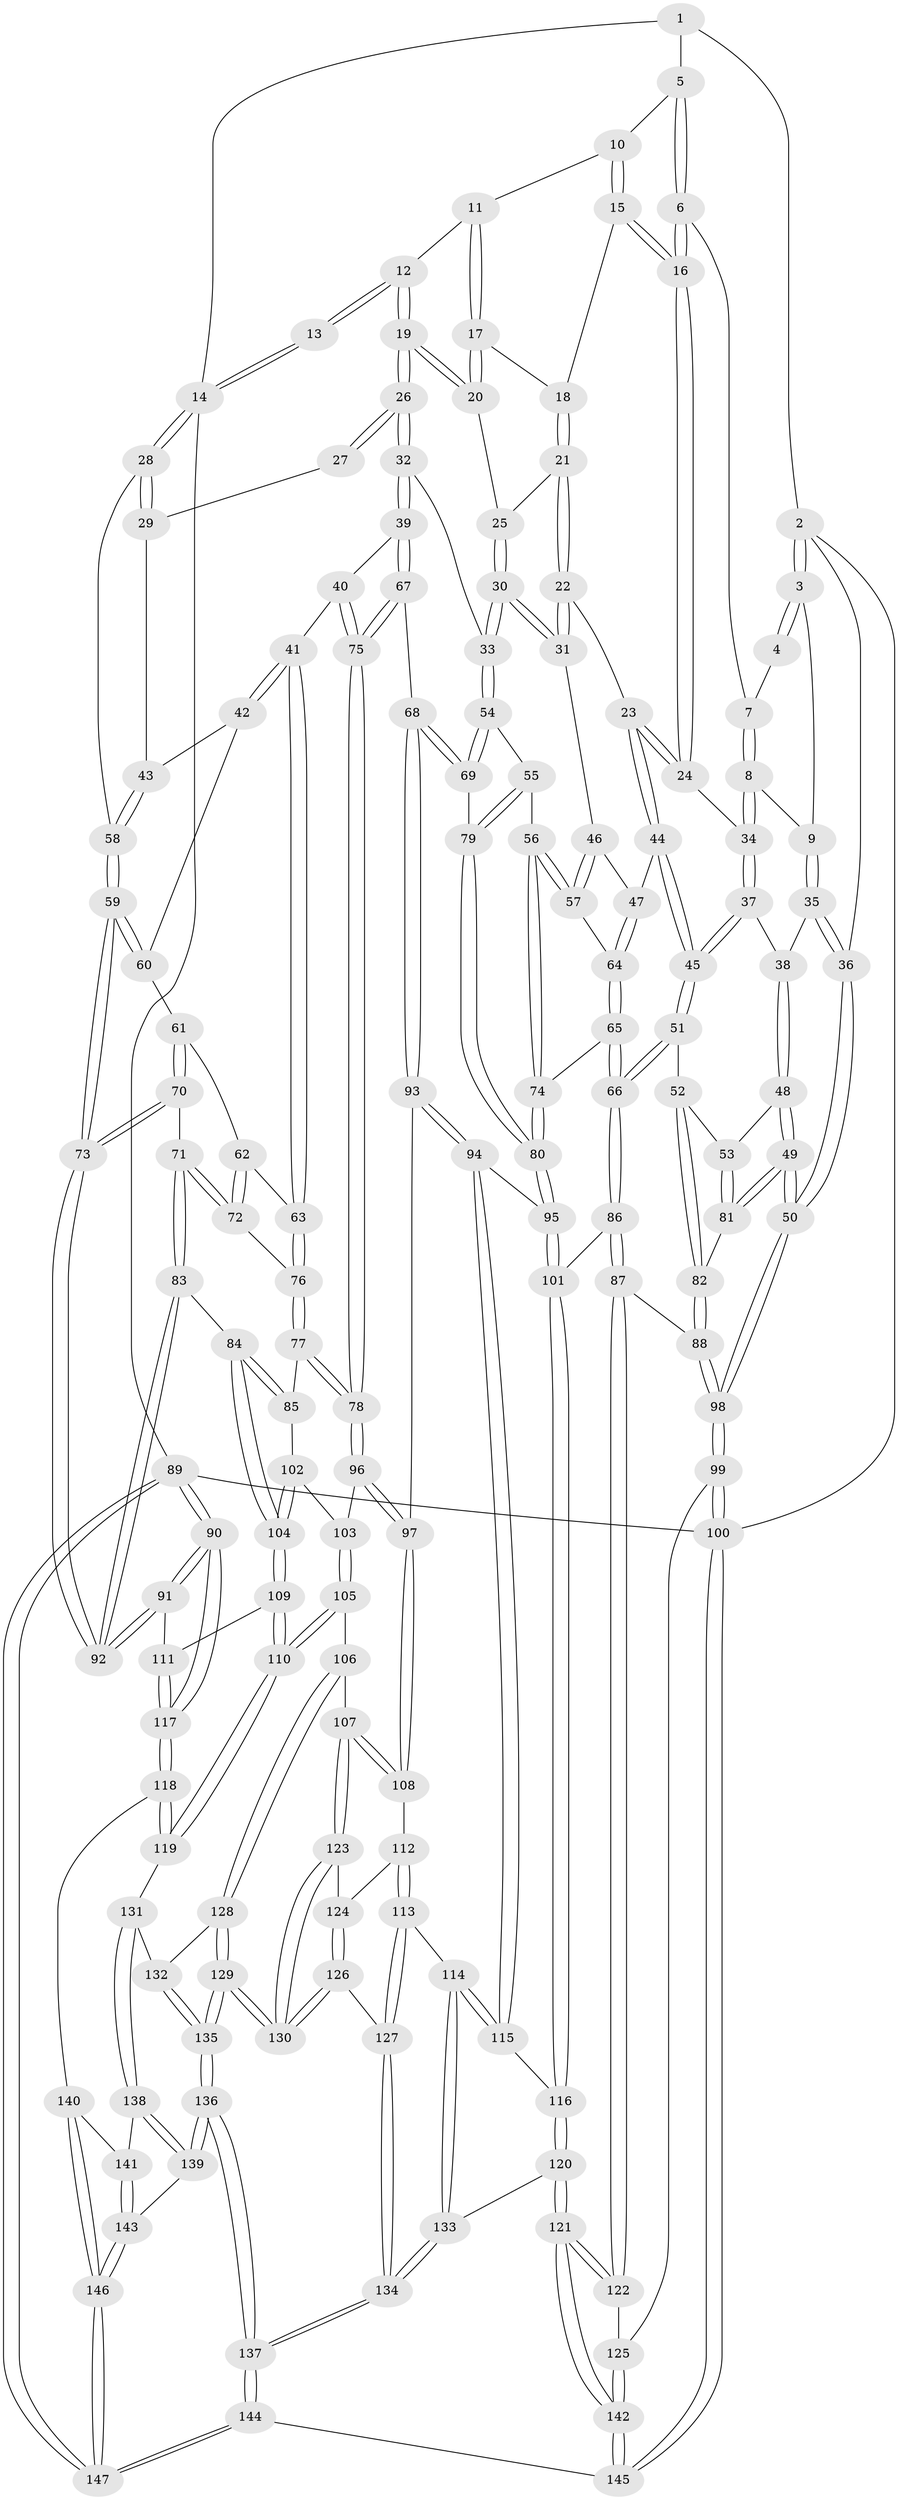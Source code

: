 // Generated by graph-tools (version 1.1) at 2025/27/03/09/25 03:27:06]
// undirected, 147 vertices, 364 edges
graph export_dot {
graph [start="1"]
  node [color=gray90,style=filled];
  1 [pos="+0.11282758847659491+0"];
  2 [pos="+0+0.16231059794882735"];
  3 [pos="+0.014980794135392599+0.1452827112347814"];
  4 [pos="+0.0863593576732347+0"];
  5 [pos="+0.2676562080108182+0"];
  6 [pos="+0.24597485856029389+0.12547620872143822"];
  7 [pos="+0.11491294029107806+0.026013464149506765"];
  8 [pos="+0.09002104185853099+0.1635693486748825"];
  9 [pos="+0.06944735316913361+0.16234870901188214"];
  10 [pos="+0.4326509792219712+0"];
  11 [pos="+0.49011692915249877+0"];
  12 [pos="+0.7089098482575195+0"];
  13 [pos="+1+0"];
  14 [pos="+1+0"];
  15 [pos="+0.39409315631531566+0.08507810846199299"];
  16 [pos="+0.2480330726514407+0.1746021961135558"];
  17 [pos="+0.5064839012724297+0.06271650983007811"];
  18 [pos="+0.4673460070462848+0.10968511553808"];
  19 [pos="+0.6542556974204784+0.13619985779968832"];
  20 [pos="+0.6021802122714356+0.11749224837589968"];
  21 [pos="+0.46890756738490763+0.1251267353245055"];
  22 [pos="+0.35388499898918413+0.24870561987798176"];
  23 [pos="+0.2647013065996742+0.2163971421031733"];
  24 [pos="+0.24262207938895922+0.19307473424158117"];
  25 [pos="+0.4902020166727004+0.14991358454107986"];
  26 [pos="+0.6715768009802693+0.1895844112798454"];
  27 [pos="+0.8588124173740007+0.04840164045301821"];
  28 [pos="+1+0"];
  29 [pos="+0.8343765653370675+0.23068591282766807"];
  30 [pos="+0.5545652192958942+0.30691472023336436"];
  31 [pos="+0.4299005321392566+0.30130192770164843"];
  32 [pos="+0.6774319886531713+0.27966359399047974"];
  33 [pos="+0.5548414344472125+0.30699868354168147"];
  34 [pos="+0.23080921107974722+0.1949384421707464"];
  35 [pos="+0.04607133613370883+0.30028338053792053"];
  36 [pos="+0+0.35809022831642306"];
  37 [pos="+0.1358438482214608+0.31052883854290586"];
  38 [pos="+0.09666794141964731+0.33674409734495725"];
  39 [pos="+0.7122324311367842+0.3015561485472589"];
  40 [pos="+0.7138515462415934+0.3023931731165528"];
  41 [pos="+0.7521084139393384+0.3100873767616199"];
  42 [pos="+0.7842289718942123+0.2977017696875955"];
  43 [pos="+0.7971802661216465+0.2870652609953452"];
  44 [pos="+0.25540523909876683+0.3338643553983679"];
  45 [pos="+0.18309215478709487+0.4236431393034728"];
  46 [pos="+0.408256714885122+0.35288632428723854"];
  47 [pos="+0.2970634612209882+0.41365741576077875"];
  48 [pos="+0.06080917412765771+0.4369368669453738"];
  49 [pos="+0+0.4696590864876988"];
  50 [pos="+0+0.46929722511875066"];
  51 [pos="+0.1654559732599057+0.46850822719710583"];
  52 [pos="+0.12507109306560354+0.45922500805654537"];
  53 [pos="+0.09277733878442707+0.4502674751373533"];
  54 [pos="+0.5377834340324342+0.38461684668188106"];
  55 [pos="+0.4187093196368895+0.4636520451516139"];
  56 [pos="+0.40681320356097+0.4608720796481353"];
  57 [pos="+0.3971085776263873+0.43131630370396046"];
  58 [pos="+1+0.21174845540008613"];
  59 [pos="+1+0.3255651627311819"];
  60 [pos="+0.9515592682081045+0.36720770929910956"];
  61 [pos="+0.9279713806476909+0.4425217910429731"];
  62 [pos="+0.9142053972868319+0.44231080372810405"];
  63 [pos="+0.7687863598380696+0.3439874756368816"];
  64 [pos="+0.2984132403069393+0.4349383282045072"];
  65 [pos="+0.26409796848656925+0.5227512577313953"];
  66 [pos="+0.22647262416318786+0.5368691003821496"];
  67 [pos="+0.5835935362390186+0.5177538576956009"];
  68 [pos="+0.5384702692844017+0.5083233574404599"];
  69 [pos="+0.5319798174218114+0.4977146080403877"];
  70 [pos="+0.9291461910358911+0.4437171621525941"];
  71 [pos="+0.947460392256524+0.5425436475549594"];
  72 [pos="+0.8726520385025306+0.48683160869708375"];
  73 [pos="+1+0.46309587396931834"];
  74 [pos="+0.3510856843542458+0.538967513168878"];
  75 [pos="+0.6662774895228062+0.5591528644458573"];
  76 [pos="+0.8085855728973549+0.48397318694820385"];
  77 [pos="+0.7962688076355475+0.5423048125839374"];
  78 [pos="+0.6761890292799171+0.5768957302438932"];
  79 [pos="+0.4711883636301074+0.49559022994333696"];
  80 [pos="+0.3982482990992456+0.589167670109329"];
  81 [pos="+0.08188010478751444+0.5870911091653769"];
  82 [pos="+0.08561520464233295+0.590720157800909"];
  83 [pos="+0.9699336694621824+0.5785279414730545"];
  84 [pos="+0.8801292585115087+0.6239420370401282"];
  85 [pos="+0.822380390885498+0.571465386715716"];
  86 [pos="+0.18448077070011004+0.6612390703555394"];
  87 [pos="+0.1609822171746427+0.673592859164915"];
  88 [pos="+0.15690334801366923+0.6710113969612082"];
  89 [pos="+1+1"];
  90 [pos="+1+0.988949287105272"];
  91 [pos="+1+0.7232680271760737"];
  92 [pos="+1+0.5819050944606895"];
  93 [pos="+0.48941920427263197+0.6451817350403194"];
  94 [pos="+0.46892836624122386+0.6573363925084246"];
  95 [pos="+0.407394433453592+0.6067827172802074"];
  96 [pos="+0.6713396740889256+0.6014529530306668"];
  97 [pos="+0.6245259112612817+0.6511138016090466"];
  98 [pos="+0+0.5880431623933438"];
  99 [pos="+0+0.9103482887246533"];
  100 [pos="+0+1"];
  101 [pos="+0.2514333534392587+0.6923952974385112"];
  102 [pos="+0.7410371158477576+0.6583577777768733"];
  103 [pos="+0.7337981679732553+0.6578696983286358"];
  104 [pos="+0.8599252248986559+0.6849727897185742"];
  105 [pos="+0.7299166677819874+0.7046561505379653"];
  106 [pos="+0.7048639589774349+0.7614068608078917"];
  107 [pos="+0.6813841798521307+0.7548474433360844"];
  108 [pos="+0.6350102439155201+0.7151399473706361"];
  109 [pos="+0.86021206010563+0.6890984473541634"];
  110 [pos="+0.8510838739140083+0.7341097605339658"];
  111 [pos="+0.9201728717717359+0.704899609601115"];
  112 [pos="+0.5788458483328321+0.7657246115783876"];
  113 [pos="+0.4960210246871836+0.7667802326064636"];
  114 [pos="+0.4952886997279862+0.7664084636298572"];
  115 [pos="+0.46217328275105407+0.6921976940009478"];
  116 [pos="+0.3220631440333854+0.7613966469553589"];
  117 [pos="+1+0.9260951555351462"];
  118 [pos="+0.9254777925601264+0.8552384278294658"];
  119 [pos="+0.8449263019189577+0.8058894249850311"];
  120 [pos="+0.3254943339056104+0.8558520535458067"];
  121 [pos="+0.2873113794165598+0.8992303669899144"];
  122 [pos="+0.10226464532869682+0.7840199503023385"];
  123 [pos="+0.6351411396770668+0.8094160780281043"];
  124 [pos="+0.5925859489539297+0.7881941564973047"];
  125 [pos="+0.07327402450879617+0.804091828732895"];
  126 [pos="+0.5844250225436575+0.8447823986417897"];
  127 [pos="+0.5459043876345705+0.8540863050761435"];
  128 [pos="+0.712249135926144+0.7688837236545147"];
  129 [pos="+0.6624604085810213+0.8913654627206122"];
  130 [pos="+0.6406769839238319+0.8645597911263372"];
  131 [pos="+0.835165830752874+0.8093868657318934"];
  132 [pos="+0.8182310066143559+0.8098013027231332"];
  133 [pos="+0.4231965719589792+0.8639198056526488"];
  134 [pos="+0.5129562590606798+0.9771029676900982"];
  135 [pos="+0.6706775684262896+0.9151609045671134"];
  136 [pos="+0.6618839826943738+0.9863032076237188"];
  137 [pos="+0.5739526948307044+1"];
  138 [pos="+0.7989967703437884+0.9054948605173698"];
  139 [pos="+0.7859410709600214+0.9336490672906179"];
  140 [pos="+0.8737924215065375+0.9209165246110845"];
  141 [pos="+0.8318287640210656+0.9302896251578854"];
  142 [pos="+0.24650975850970183+1"];
  143 [pos="+0.8116590658502756+0.9532809470524666"];
  144 [pos="+0.5737774364425702+1"];
  145 [pos="+0.24795194218925906+1"];
  146 [pos="+0.8375128006236864+0.9789394119842953"];
  147 [pos="+0.8804548910739661+1"];
  1 -- 2;
  1 -- 5;
  1 -- 14;
  2 -- 3;
  2 -- 3;
  2 -- 36;
  2 -- 100;
  3 -- 4;
  3 -- 4;
  3 -- 9;
  4 -- 7;
  5 -- 6;
  5 -- 6;
  5 -- 10;
  6 -- 7;
  6 -- 16;
  6 -- 16;
  7 -- 8;
  7 -- 8;
  8 -- 9;
  8 -- 34;
  8 -- 34;
  9 -- 35;
  9 -- 35;
  10 -- 11;
  10 -- 15;
  10 -- 15;
  11 -- 12;
  11 -- 17;
  11 -- 17;
  12 -- 13;
  12 -- 13;
  12 -- 19;
  12 -- 19;
  13 -- 14;
  13 -- 14;
  14 -- 28;
  14 -- 28;
  14 -- 89;
  15 -- 16;
  15 -- 16;
  15 -- 18;
  16 -- 24;
  16 -- 24;
  17 -- 18;
  17 -- 20;
  17 -- 20;
  18 -- 21;
  18 -- 21;
  19 -- 20;
  19 -- 20;
  19 -- 26;
  19 -- 26;
  20 -- 25;
  21 -- 22;
  21 -- 22;
  21 -- 25;
  22 -- 23;
  22 -- 31;
  22 -- 31;
  23 -- 24;
  23 -- 24;
  23 -- 44;
  23 -- 44;
  24 -- 34;
  25 -- 30;
  25 -- 30;
  26 -- 27;
  26 -- 27;
  26 -- 32;
  26 -- 32;
  27 -- 29;
  28 -- 29;
  28 -- 29;
  28 -- 58;
  29 -- 43;
  30 -- 31;
  30 -- 31;
  30 -- 33;
  30 -- 33;
  31 -- 46;
  32 -- 33;
  32 -- 39;
  32 -- 39;
  33 -- 54;
  33 -- 54;
  34 -- 37;
  34 -- 37;
  35 -- 36;
  35 -- 36;
  35 -- 38;
  36 -- 50;
  36 -- 50;
  37 -- 38;
  37 -- 45;
  37 -- 45;
  38 -- 48;
  38 -- 48;
  39 -- 40;
  39 -- 67;
  39 -- 67;
  40 -- 41;
  40 -- 75;
  40 -- 75;
  41 -- 42;
  41 -- 42;
  41 -- 63;
  41 -- 63;
  42 -- 43;
  42 -- 60;
  43 -- 58;
  43 -- 58;
  44 -- 45;
  44 -- 45;
  44 -- 47;
  45 -- 51;
  45 -- 51;
  46 -- 47;
  46 -- 57;
  46 -- 57;
  47 -- 64;
  47 -- 64;
  48 -- 49;
  48 -- 49;
  48 -- 53;
  49 -- 50;
  49 -- 50;
  49 -- 81;
  49 -- 81;
  50 -- 98;
  50 -- 98;
  51 -- 52;
  51 -- 66;
  51 -- 66;
  52 -- 53;
  52 -- 82;
  52 -- 82;
  53 -- 81;
  53 -- 81;
  54 -- 55;
  54 -- 69;
  54 -- 69;
  55 -- 56;
  55 -- 79;
  55 -- 79;
  56 -- 57;
  56 -- 57;
  56 -- 74;
  56 -- 74;
  57 -- 64;
  58 -- 59;
  58 -- 59;
  59 -- 60;
  59 -- 60;
  59 -- 73;
  59 -- 73;
  60 -- 61;
  61 -- 62;
  61 -- 70;
  61 -- 70;
  62 -- 63;
  62 -- 72;
  62 -- 72;
  63 -- 76;
  63 -- 76;
  64 -- 65;
  64 -- 65;
  65 -- 66;
  65 -- 66;
  65 -- 74;
  66 -- 86;
  66 -- 86;
  67 -- 68;
  67 -- 75;
  67 -- 75;
  68 -- 69;
  68 -- 69;
  68 -- 93;
  68 -- 93;
  69 -- 79;
  70 -- 71;
  70 -- 73;
  70 -- 73;
  71 -- 72;
  71 -- 72;
  71 -- 83;
  71 -- 83;
  72 -- 76;
  73 -- 92;
  73 -- 92;
  74 -- 80;
  74 -- 80;
  75 -- 78;
  75 -- 78;
  76 -- 77;
  76 -- 77;
  77 -- 78;
  77 -- 78;
  77 -- 85;
  78 -- 96;
  78 -- 96;
  79 -- 80;
  79 -- 80;
  80 -- 95;
  80 -- 95;
  81 -- 82;
  82 -- 88;
  82 -- 88;
  83 -- 84;
  83 -- 92;
  83 -- 92;
  84 -- 85;
  84 -- 85;
  84 -- 104;
  84 -- 104;
  85 -- 102;
  86 -- 87;
  86 -- 87;
  86 -- 101;
  87 -- 88;
  87 -- 122;
  87 -- 122;
  88 -- 98;
  88 -- 98;
  89 -- 90;
  89 -- 90;
  89 -- 147;
  89 -- 147;
  89 -- 100;
  90 -- 91;
  90 -- 91;
  90 -- 117;
  90 -- 117;
  91 -- 92;
  91 -- 92;
  91 -- 111;
  93 -- 94;
  93 -- 94;
  93 -- 97;
  94 -- 95;
  94 -- 115;
  94 -- 115;
  95 -- 101;
  95 -- 101;
  96 -- 97;
  96 -- 97;
  96 -- 103;
  97 -- 108;
  97 -- 108;
  98 -- 99;
  98 -- 99;
  99 -- 100;
  99 -- 100;
  99 -- 125;
  100 -- 145;
  100 -- 145;
  101 -- 116;
  101 -- 116;
  102 -- 103;
  102 -- 104;
  102 -- 104;
  103 -- 105;
  103 -- 105;
  104 -- 109;
  104 -- 109;
  105 -- 106;
  105 -- 110;
  105 -- 110;
  106 -- 107;
  106 -- 128;
  106 -- 128;
  107 -- 108;
  107 -- 108;
  107 -- 123;
  107 -- 123;
  108 -- 112;
  109 -- 110;
  109 -- 110;
  109 -- 111;
  110 -- 119;
  110 -- 119;
  111 -- 117;
  111 -- 117;
  112 -- 113;
  112 -- 113;
  112 -- 124;
  113 -- 114;
  113 -- 127;
  113 -- 127;
  114 -- 115;
  114 -- 115;
  114 -- 133;
  114 -- 133;
  115 -- 116;
  116 -- 120;
  116 -- 120;
  117 -- 118;
  117 -- 118;
  118 -- 119;
  118 -- 119;
  118 -- 140;
  119 -- 131;
  120 -- 121;
  120 -- 121;
  120 -- 133;
  121 -- 122;
  121 -- 122;
  121 -- 142;
  121 -- 142;
  122 -- 125;
  123 -- 124;
  123 -- 130;
  123 -- 130;
  124 -- 126;
  124 -- 126;
  125 -- 142;
  125 -- 142;
  126 -- 127;
  126 -- 130;
  126 -- 130;
  127 -- 134;
  127 -- 134;
  128 -- 129;
  128 -- 129;
  128 -- 132;
  129 -- 130;
  129 -- 130;
  129 -- 135;
  129 -- 135;
  131 -- 132;
  131 -- 138;
  131 -- 138;
  132 -- 135;
  132 -- 135;
  133 -- 134;
  133 -- 134;
  134 -- 137;
  134 -- 137;
  135 -- 136;
  135 -- 136;
  136 -- 137;
  136 -- 137;
  136 -- 139;
  136 -- 139;
  137 -- 144;
  137 -- 144;
  138 -- 139;
  138 -- 139;
  138 -- 141;
  139 -- 143;
  140 -- 141;
  140 -- 146;
  140 -- 146;
  141 -- 143;
  141 -- 143;
  142 -- 145;
  142 -- 145;
  143 -- 146;
  143 -- 146;
  144 -- 145;
  144 -- 147;
  144 -- 147;
  146 -- 147;
  146 -- 147;
}
